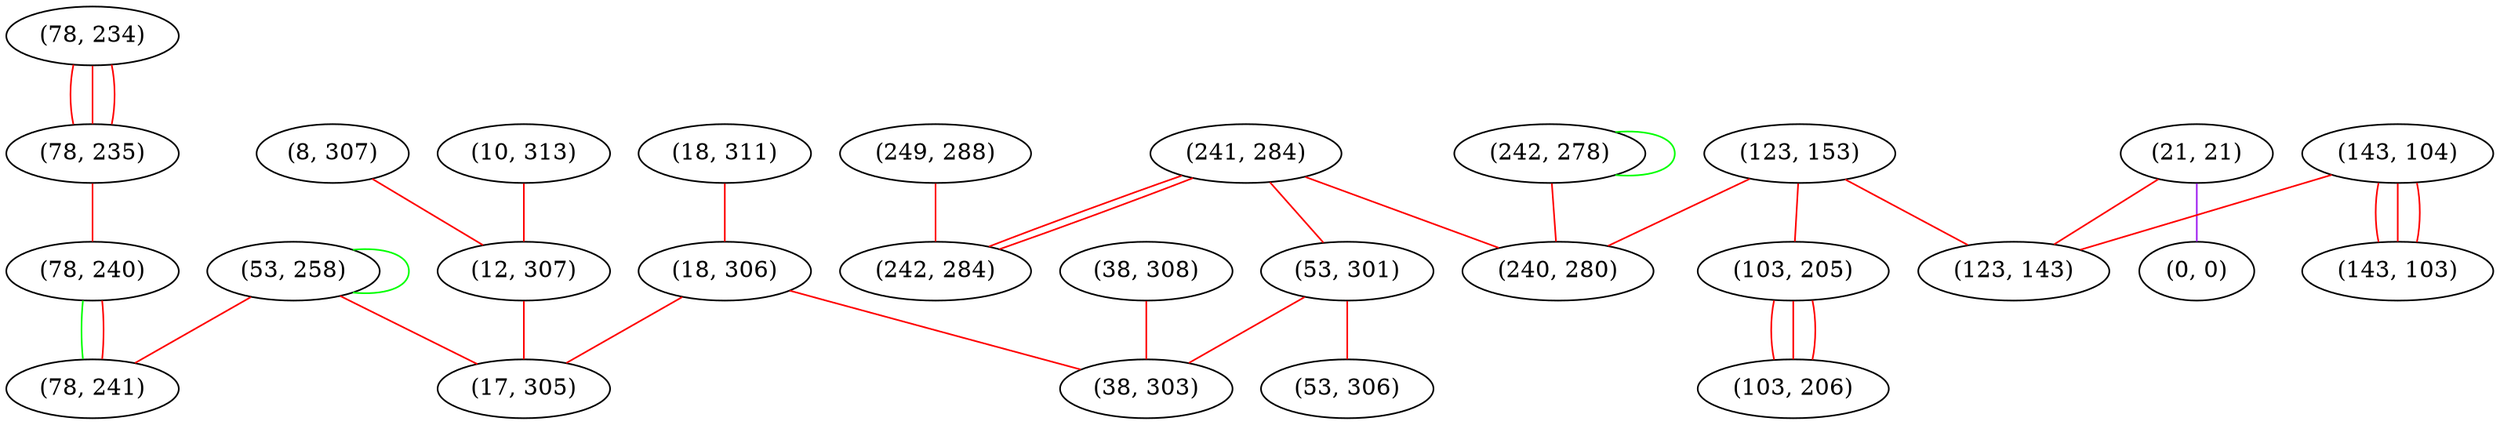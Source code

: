 graph "" {
"(18, 311)";
"(21, 21)";
"(241, 284)";
"(123, 153)";
"(10, 313)";
"(0, 0)";
"(53, 301)";
"(78, 234)";
"(53, 258)";
"(8, 307)";
"(38, 308)";
"(249, 288)";
"(143, 104)";
"(242, 284)";
"(78, 235)";
"(103, 205)";
"(78, 240)";
"(103, 206)";
"(12, 307)";
"(18, 306)";
"(53, 306)";
"(17, 305)";
"(78, 241)";
"(242, 278)";
"(123, 143)";
"(143, 103)";
"(240, 280)";
"(38, 303)";
"(18, 311)" -- "(18, 306)"  [color=red, key=0, weight=1];
"(21, 21)" -- "(123, 143)"  [color=red, key=0, weight=1];
"(21, 21)" -- "(0, 0)"  [color=purple, key=0, weight=4];
"(241, 284)" -- "(240, 280)"  [color=red, key=0, weight=1];
"(241, 284)" -- "(53, 301)"  [color=red, key=0, weight=1];
"(241, 284)" -- "(242, 284)"  [color=red, key=0, weight=1];
"(241, 284)" -- "(242, 284)"  [color=red, key=1, weight=1];
"(123, 153)" -- "(123, 143)"  [color=red, key=0, weight=1];
"(123, 153)" -- "(240, 280)"  [color=red, key=0, weight=1];
"(123, 153)" -- "(103, 205)"  [color=red, key=0, weight=1];
"(10, 313)" -- "(12, 307)"  [color=red, key=0, weight=1];
"(53, 301)" -- "(53, 306)"  [color=red, key=0, weight=1];
"(53, 301)" -- "(38, 303)"  [color=red, key=0, weight=1];
"(78, 234)" -- "(78, 235)"  [color=red, key=0, weight=1];
"(78, 234)" -- "(78, 235)"  [color=red, key=1, weight=1];
"(78, 234)" -- "(78, 235)"  [color=red, key=2, weight=1];
"(53, 258)" -- "(78, 241)"  [color=red, key=0, weight=1];
"(53, 258)" -- "(53, 258)"  [color=green, key=0, weight=2];
"(53, 258)" -- "(17, 305)"  [color=red, key=0, weight=1];
"(8, 307)" -- "(12, 307)"  [color=red, key=0, weight=1];
"(38, 308)" -- "(38, 303)"  [color=red, key=0, weight=1];
"(249, 288)" -- "(242, 284)"  [color=red, key=0, weight=1];
"(143, 104)" -- "(123, 143)"  [color=red, key=0, weight=1];
"(143, 104)" -- "(143, 103)"  [color=red, key=0, weight=1];
"(143, 104)" -- "(143, 103)"  [color=red, key=1, weight=1];
"(143, 104)" -- "(143, 103)"  [color=red, key=2, weight=1];
"(78, 235)" -- "(78, 240)"  [color=red, key=0, weight=1];
"(103, 205)" -- "(103, 206)"  [color=red, key=0, weight=1];
"(103, 205)" -- "(103, 206)"  [color=red, key=1, weight=1];
"(103, 205)" -- "(103, 206)"  [color=red, key=2, weight=1];
"(78, 240)" -- "(78, 241)"  [color=green, key=0, weight=2];
"(78, 240)" -- "(78, 241)"  [color=red, key=1, weight=1];
"(12, 307)" -- "(17, 305)"  [color=red, key=0, weight=1];
"(18, 306)" -- "(38, 303)"  [color=red, key=0, weight=1];
"(18, 306)" -- "(17, 305)"  [color=red, key=0, weight=1];
"(242, 278)" -- "(240, 280)"  [color=red, key=0, weight=1];
"(242, 278)" -- "(242, 278)"  [color=green, key=0, weight=2];
}
